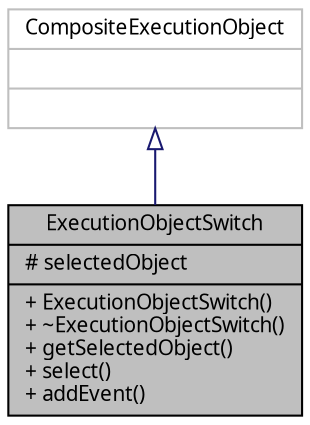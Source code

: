 digraph G
{
  edge [fontname="FreeSans.ttf",fontsize=10,labelfontname="FreeSans.ttf",labelfontsize=10];
  node [fontname="FreeSans.ttf",fontsize=10,shape=record];
  Node1 [label="{ExecutionObjectSwitch\n|# selectedObject\l|+ ExecutionObjectSwitch()\l+ ~ExecutionObjectSwitch()\l+ getSelectedObject()\l+ select()\l+ addEvent()\l}",height=0.2,width=0.4,color="black", fillcolor="grey75", style="filled" fontcolor="black"];
  Node2 -> Node1 [dir=back,color="midnightblue",fontsize=10,style="solid",arrowtail="empty",fontname="FreeSans.ttf"];
  Node2 [label="{CompositeExecutionObject\n||}",height=0.2,width=0.4,color="grey75", fillcolor="white", style="filled"];
}
